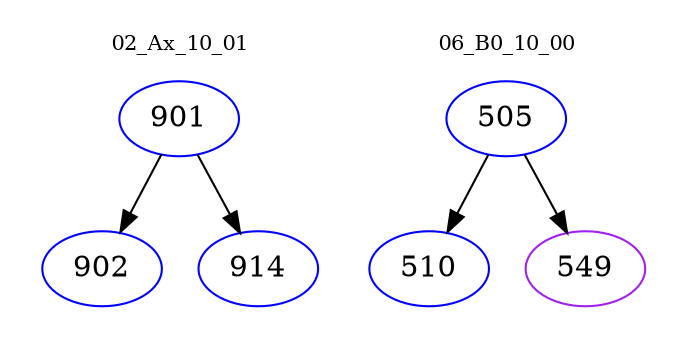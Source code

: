digraph{
subgraph cluster_0 {
color = white
label = "02_Ax_10_01";
fontsize=10;
T0_901 [label="901", color="blue"]
T0_901 -> T0_902 [color="black"]
T0_902 [label="902", color="blue"]
T0_901 -> T0_914 [color="black"]
T0_914 [label="914", color="blue"]
}
subgraph cluster_1 {
color = white
label = "06_B0_10_00";
fontsize=10;
T1_505 [label="505", color="blue"]
T1_505 -> T1_510 [color="black"]
T1_510 [label="510", color="blue"]
T1_505 -> T1_549 [color="black"]
T1_549 [label="549", color="purple"]
}
}

